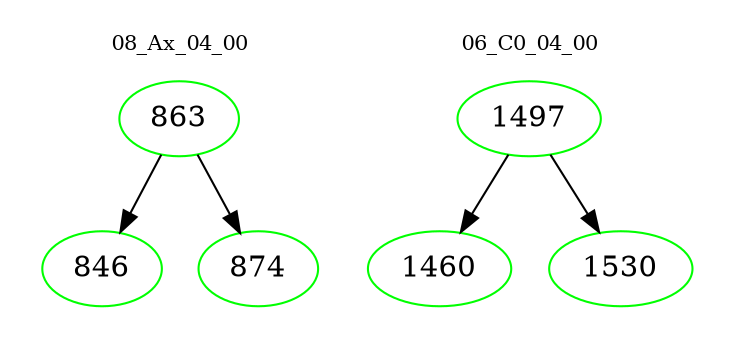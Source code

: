 digraph{
subgraph cluster_0 {
color = white
label = "08_Ax_04_00";
fontsize=10;
T0_863 [label="863", color="green"]
T0_863 -> T0_846 [color="black"]
T0_846 [label="846", color="green"]
T0_863 -> T0_874 [color="black"]
T0_874 [label="874", color="green"]
}
subgraph cluster_1 {
color = white
label = "06_C0_04_00";
fontsize=10;
T1_1497 [label="1497", color="green"]
T1_1497 -> T1_1460 [color="black"]
T1_1460 [label="1460", color="green"]
T1_1497 -> T1_1530 [color="black"]
T1_1530 [label="1530", color="green"]
}
}
